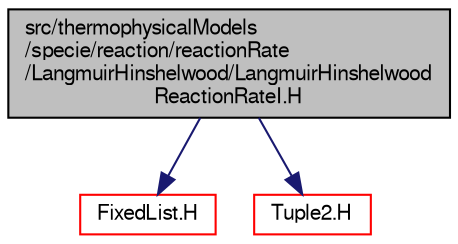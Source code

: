 digraph "src/thermophysicalModels/specie/reaction/reactionRate/LangmuirHinshelwood/LangmuirHinshelwoodReactionRateI.H"
{
  bgcolor="transparent";
  edge [fontname="FreeSans",fontsize="10",labelfontname="FreeSans",labelfontsize="10"];
  node [fontname="FreeSans",fontsize="10",shape=record];
  Node1 [label="src/thermophysicalModels\l/specie/reaction/reactionRate\l/LangmuirHinshelwood/LangmuirHinshelwood\lReactionRateI.H",height=0.2,width=0.4,color="black", fillcolor="grey75", style="filled" fontcolor="black"];
  Node1 -> Node2 [color="midnightblue",fontsize="10",style="solid",fontname="FreeSans"];
  Node2 [label="FixedList.H",height=0.2,width=0.4,color="red",URL="$a07171.html"];
  Node1 -> Node3 [color="midnightblue",fontsize="10",style="solid",fontname="FreeSans"];
  Node3 [label="Tuple2.H",height=0.2,width=0.4,color="red",URL="$a08567.html"];
}
